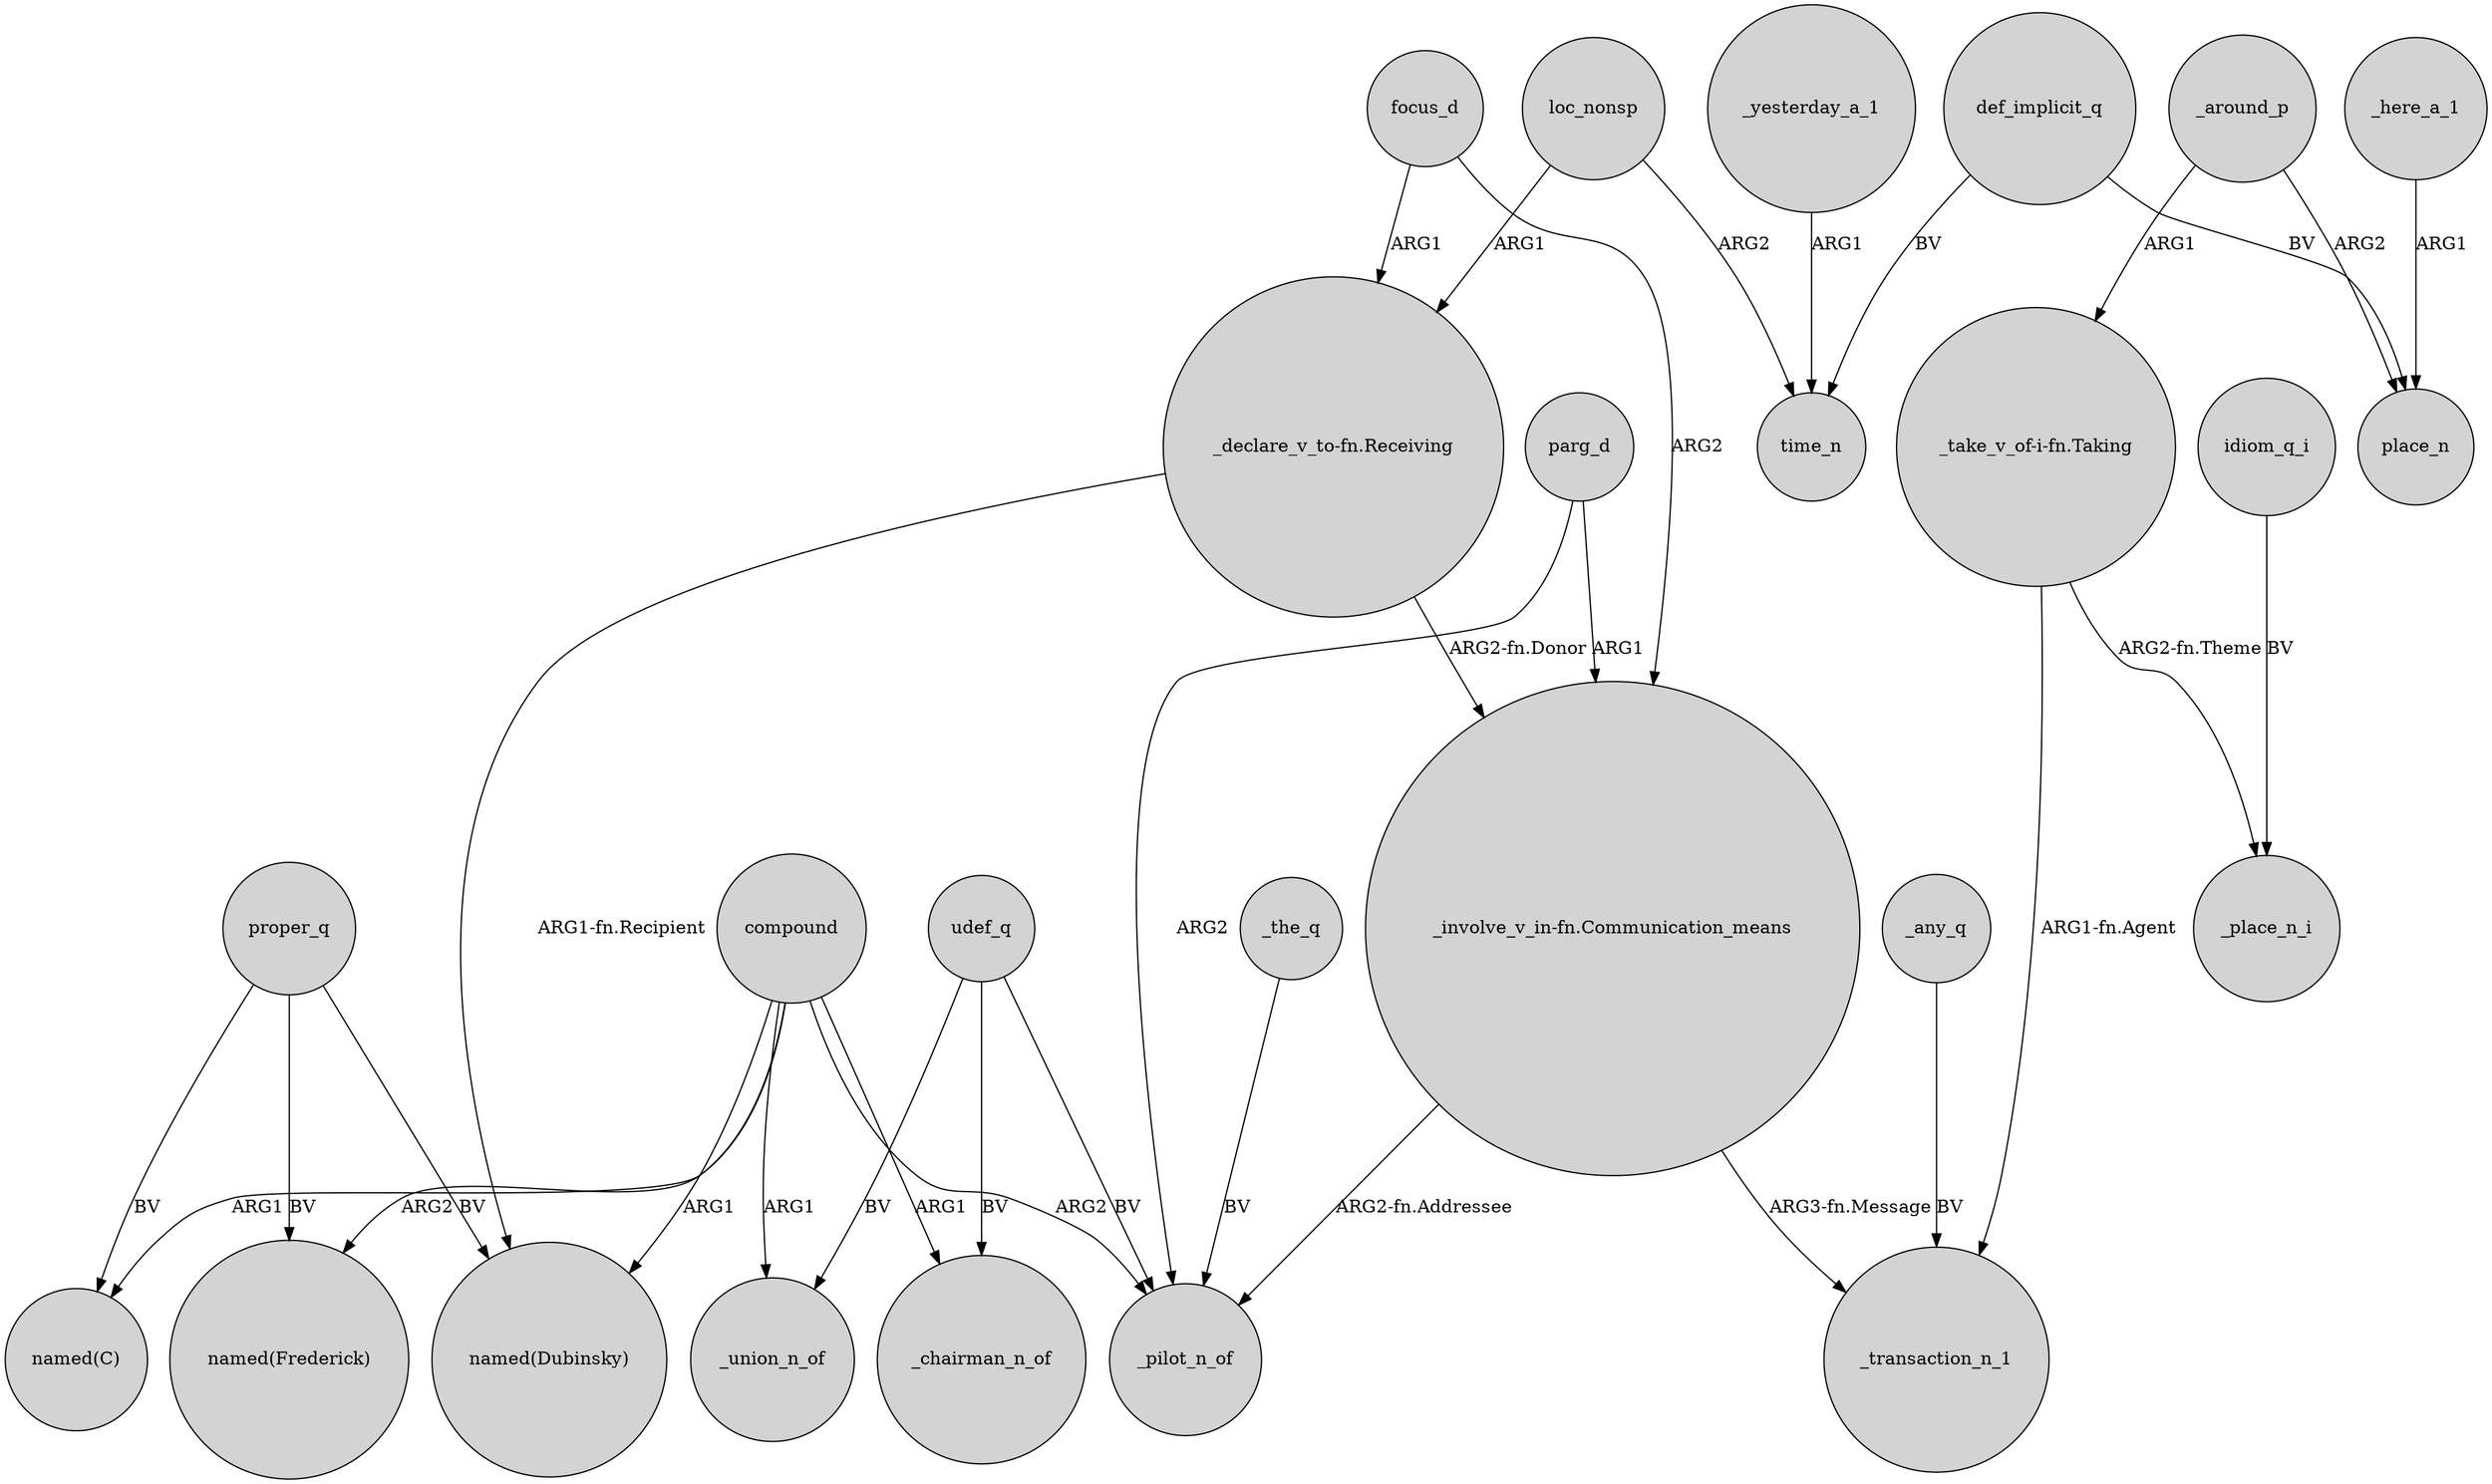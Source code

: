 digraph {
	node [shape=circle style=filled]
	proper_q -> "named(Dubinsky)" [label=BV]
	proper_q -> "named(C)" [label=BV]
	proper_q -> "named(Frederick)" [label=BV]
	def_implicit_q -> place_n [label=BV]
	compound -> _union_n_of [label=ARG1]
	udef_q -> _chairman_n_of [label=BV]
	_any_q -> _transaction_n_1 [label=BV]
	"_take_v_of-i-fn.Taking" -> _transaction_n_1 [label="ARG1-fn.Agent"]
	compound -> _pilot_n_of [label=ARG2]
	_yesterday_a_1 -> time_n [label=ARG1]
	"_declare_v_to-fn.Receiving" -> "_involve_v_in-fn.Communication_means" [label="ARG2-fn.Donor"]
	parg_d -> _pilot_n_of [label=ARG2]
	_here_a_1 -> place_n [label=ARG1]
	"_involve_v_in-fn.Communication_means" -> _pilot_n_of [label="ARG2-fn.Addressee"]
	udef_q -> _union_n_of [label=BV]
	udef_q -> _pilot_n_of [label=BV]
	"_take_v_of-i-fn.Taking" -> _place_n_i [label="ARG2-fn.Theme"]
	_around_p -> "_take_v_of-i-fn.Taking" [label=ARG1]
	compound -> "named(Frederick)" [label=ARG2]
	compound -> "named(Dubinsky)" [label=ARG1]
	focus_d -> "_declare_v_to-fn.Receiving" [label=ARG1]
	idiom_q_i -> _place_n_i [label=BV]
	loc_nonsp -> "_declare_v_to-fn.Receiving" [label=ARG1]
	"_involve_v_in-fn.Communication_means" -> _transaction_n_1 [label="ARG3-fn.Message"]
	compound -> _chairman_n_of [label=ARG1]
	focus_d -> "_involve_v_in-fn.Communication_means" [label=ARG2]
	"_declare_v_to-fn.Receiving" -> "named(Dubinsky)" [label="ARG1-fn.Recipient"]
	_the_q -> _pilot_n_of [label=BV]
	loc_nonsp -> time_n [label=ARG2]
	_around_p -> place_n [label=ARG2]
	def_implicit_q -> time_n [label=BV]
	compound -> "named(C)" [label=ARG1]
	parg_d -> "_involve_v_in-fn.Communication_means" [label=ARG1]
}
